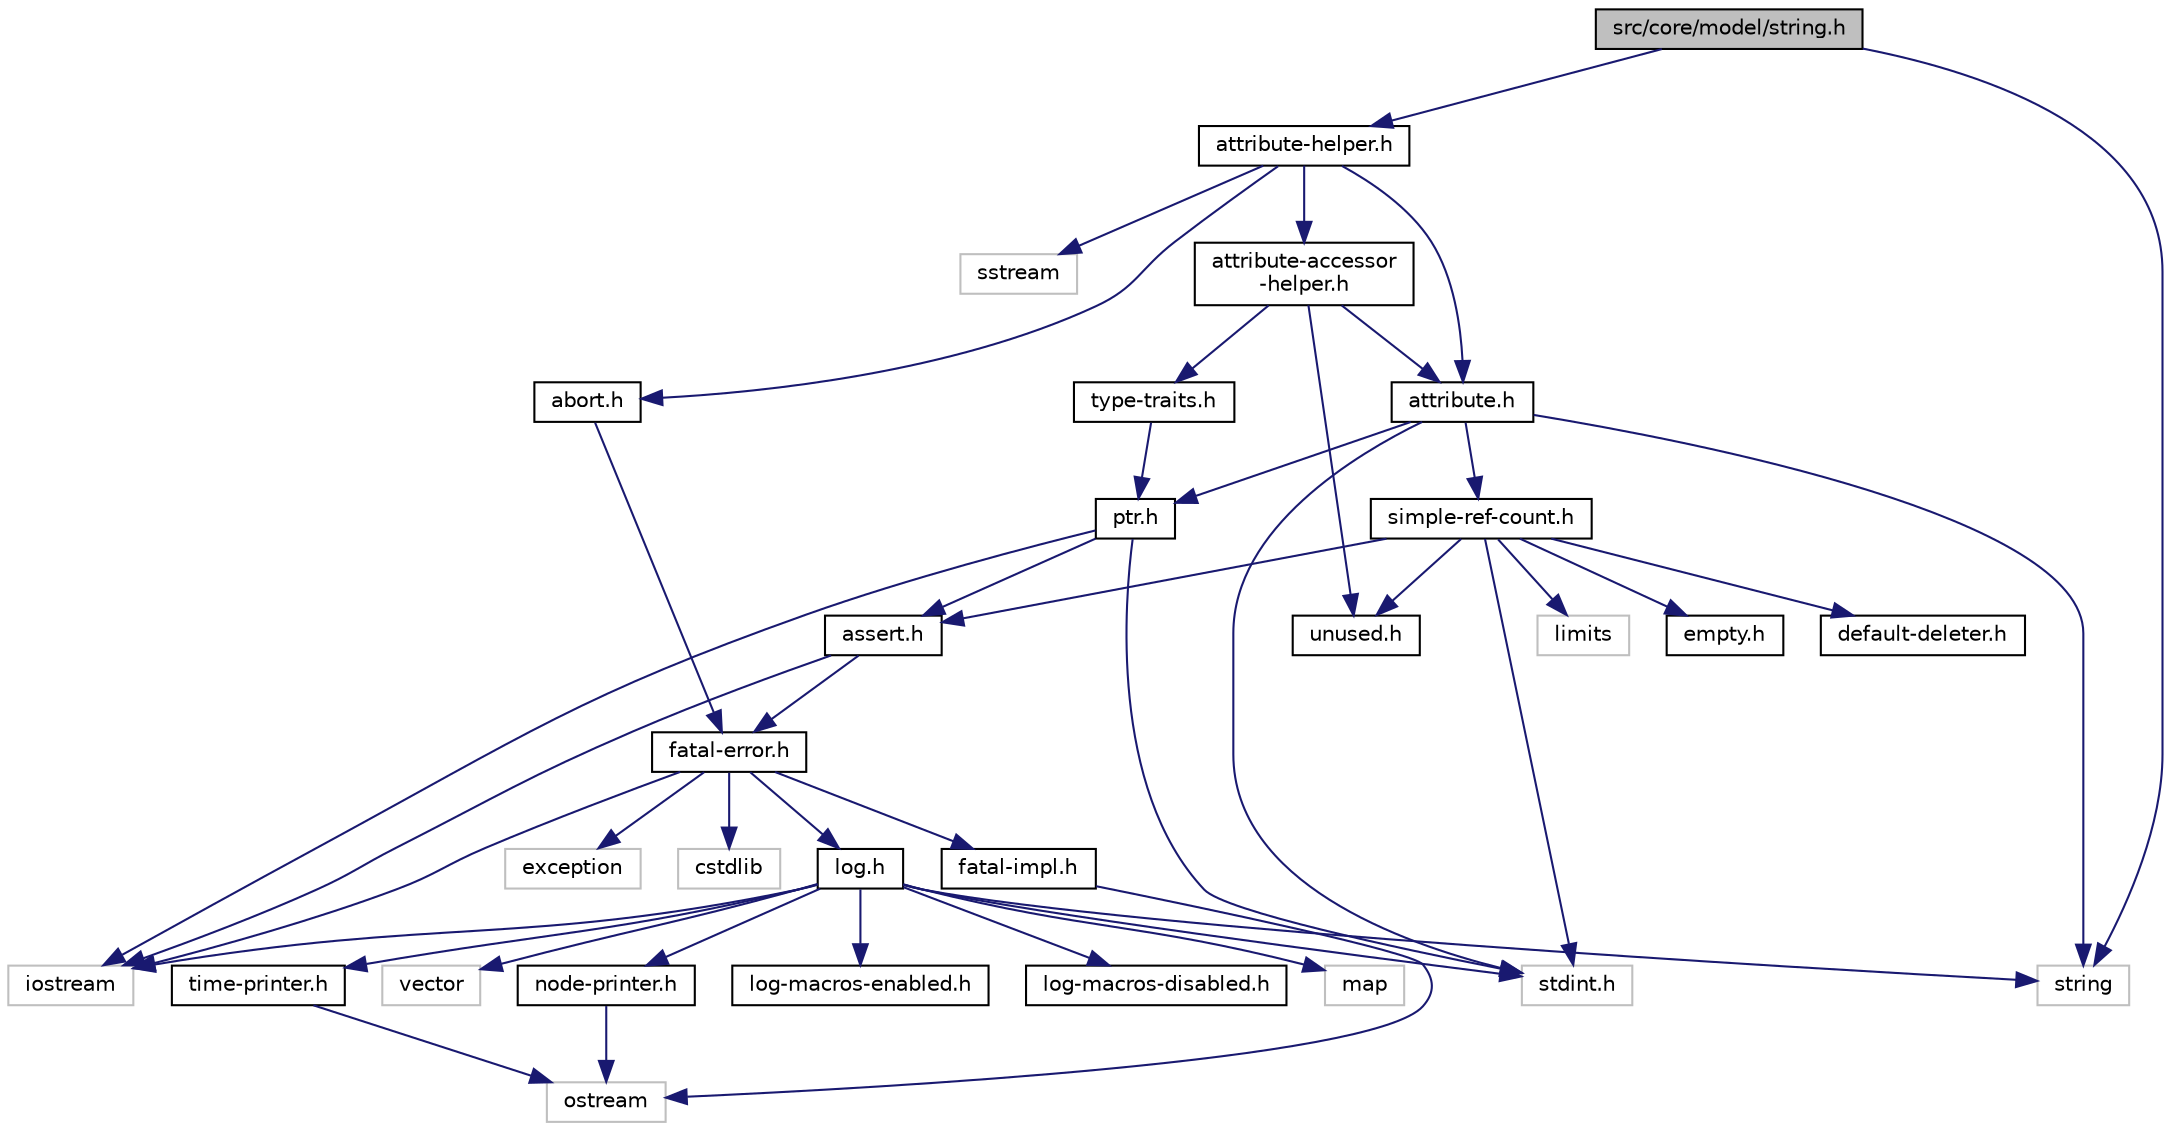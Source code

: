 digraph "src/core/model/string.h"
{
 // LATEX_PDF_SIZE
  edge [fontname="Helvetica",fontsize="10",labelfontname="Helvetica",labelfontsize="10"];
  node [fontname="Helvetica",fontsize="10",shape=record];
  Node1 [label="src/core/model/string.h",height=0.2,width=0.4,color="black", fillcolor="grey75", style="filled", fontcolor="black",tooltip="ns3::StringValue attribute value declarations."];
  Node1 -> Node2 [color="midnightblue",fontsize="10",style="solid",fontname="Helvetica"];
  Node2 [label="string",height=0.2,width=0.4,color="grey75", fillcolor="white", style="filled",tooltip=" "];
  Node1 -> Node3 [color="midnightblue",fontsize="10",style="solid",fontname="Helvetica"];
  Node3 [label="attribute-helper.h",height=0.2,width=0.4,color="black", fillcolor="white", style="filled",URL="$attribute-helper_8h.html",tooltip="Attribute helper (ATTRIBUTE_ )macros definition."];
  Node3 -> Node4 [color="midnightblue",fontsize="10",style="solid",fontname="Helvetica"];
  Node4 [label="attribute.h",height=0.2,width=0.4,color="black", fillcolor="white", style="filled",URL="$attribute_8h.html",tooltip="ns3::AttributeValue, ns3::AttributeAccessor and ns3::AttributeChecker declarations."];
  Node4 -> Node2 [color="midnightblue",fontsize="10",style="solid",fontname="Helvetica"];
  Node4 -> Node5 [color="midnightblue",fontsize="10",style="solid",fontname="Helvetica"];
  Node5 [label="stdint.h",height=0.2,width=0.4,color="grey75", fillcolor="white", style="filled",tooltip=" "];
  Node4 -> Node6 [color="midnightblue",fontsize="10",style="solid",fontname="Helvetica"];
  Node6 [label="ptr.h",height=0.2,width=0.4,color="black", fillcolor="white", style="filled",URL="$ptr_8h.html",tooltip="ns3::Ptr smart pointer declaration and implementation."];
  Node6 -> Node7 [color="midnightblue",fontsize="10",style="solid",fontname="Helvetica"];
  Node7 [label="iostream",height=0.2,width=0.4,color="grey75", fillcolor="white", style="filled",tooltip=" "];
  Node6 -> Node5 [color="midnightblue",fontsize="10",style="solid",fontname="Helvetica"];
  Node6 -> Node8 [color="midnightblue",fontsize="10",style="solid",fontname="Helvetica"];
  Node8 [label="assert.h",height=0.2,width=0.4,color="black", fillcolor="white", style="filled",URL="$assert_8h.html",tooltip="NS_ASSERT() and NS_ASSERT_MSG() macro definitions."];
  Node8 -> Node7 [color="midnightblue",fontsize="10",style="solid",fontname="Helvetica"];
  Node8 -> Node9 [color="midnightblue",fontsize="10",style="solid",fontname="Helvetica"];
  Node9 [label="fatal-error.h",height=0.2,width=0.4,color="black", fillcolor="white", style="filled",URL="$fatal-error_8h.html",tooltip="NS_FATAL_x macro definitions."];
  Node9 -> Node7 [color="midnightblue",fontsize="10",style="solid",fontname="Helvetica"];
  Node9 -> Node10 [color="midnightblue",fontsize="10",style="solid",fontname="Helvetica"];
  Node10 [label="exception",height=0.2,width=0.4,color="grey75", fillcolor="white", style="filled",tooltip=" "];
  Node9 -> Node11 [color="midnightblue",fontsize="10",style="solid",fontname="Helvetica"];
  Node11 [label="cstdlib",height=0.2,width=0.4,color="grey75", fillcolor="white", style="filled",tooltip=" "];
  Node9 -> Node12 [color="midnightblue",fontsize="10",style="solid",fontname="Helvetica"];
  Node12 [label="fatal-impl.h",height=0.2,width=0.4,color="black", fillcolor="white", style="filled",URL="$fatal-impl_8h.html",tooltip="ns3::FatalImpl::RegisterStream(), ns3::FatalImpl::UnregisterStream(), and ns3::FatalImpl::FlushStream..."];
  Node12 -> Node13 [color="midnightblue",fontsize="10",style="solid",fontname="Helvetica"];
  Node13 [label="ostream",height=0.2,width=0.4,color="grey75", fillcolor="white", style="filled",tooltip=" "];
  Node9 -> Node14 [color="midnightblue",fontsize="10",style="solid",fontname="Helvetica"];
  Node14 [label="log.h",height=0.2,width=0.4,color="black", fillcolor="white", style="filled",URL="$log_8h.html",tooltip="Debug message logging."];
  Node14 -> Node2 [color="midnightblue",fontsize="10",style="solid",fontname="Helvetica"];
  Node14 -> Node7 [color="midnightblue",fontsize="10",style="solid",fontname="Helvetica"];
  Node14 -> Node5 [color="midnightblue",fontsize="10",style="solid",fontname="Helvetica"];
  Node14 -> Node15 [color="midnightblue",fontsize="10",style="solid",fontname="Helvetica"];
  Node15 [label="map",height=0.2,width=0.4,color="grey75", fillcolor="white", style="filled",tooltip=" "];
  Node14 -> Node16 [color="midnightblue",fontsize="10",style="solid",fontname="Helvetica"];
  Node16 [label="vector",height=0.2,width=0.4,color="grey75", fillcolor="white", style="filled",tooltip=" "];
  Node14 -> Node17 [color="midnightblue",fontsize="10",style="solid",fontname="Helvetica"];
  Node17 [label="node-printer.h",height=0.2,width=0.4,color="black", fillcolor="white", style="filled",URL="$node-printer_8h.html",tooltip="Declaration of ns3::NodePrinter function pointer type and ns3::DefaultNodePrinter function."];
  Node17 -> Node13 [color="midnightblue",fontsize="10",style="solid",fontname="Helvetica"];
  Node14 -> Node18 [color="midnightblue",fontsize="10",style="solid",fontname="Helvetica"];
  Node18 [label="time-printer.h",height=0.2,width=0.4,color="black", fillcolor="white", style="filled",URL="$time-printer_8h.html",tooltip="Declaration of ns3::TimePrinter function pointer type and ns3::DefaultTimePrinter function."];
  Node18 -> Node13 [color="midnightblue",fontsize="10",style="solid",fontname="Helvetica"];
  Node14 -> Node19 [color="midnightblue",fontsize="10",style="solid",fontname="Helvetica"];
  Node19 [label="log-macros-enabled.h",height=0.2,width=0.4,color="black", fillcolor="white", style="filled",URL="$log-macros-enabled_8h.html",tooltip="NS_LOG and related logging macro definitions."];
  Node14 -> Node20 [color="midnightblue",fontsize="10",style="solid",fontname="Helvetica"];
  Node20 [label="log-macros-disabled.h",height=0.2,width=0.4,color="black", fillcolor="white", style="filled",URL="$log-macros-disabled_8h.html",tooltip="Definition of empty logging macros and the NS_LOG_NOOP_INTERNAL macro."];
  Node4 -> Node21 [color="midnightblue",fontsize="10",style="solid",fontname="Helvetica"];
  Node21 [label="simple-ref-count.h",height=0.2,width=0.4,color="black", fillcolor="white", style="filled",URL="$simple-ref-count_8h.html",tooltip="ns3::SimpleRefCount declaration and template implementation."];
  Node21 -> Node22 [color="midnightblue",fontsize="10",style="solid",fontname="Helvetica"];
  Node22 [label="empty.h",height=0.2,width=0.4,color="black", fillcolor="white", style="filled",URL="$empty_8h.html",tooltip="ns3::empty declaration, used by callbacks."];
  Node21 -> Node23 [color="midnightblue",fontsize="10",style="solid",fontname="Helvetica"];
  Node23 [label="default-deleter.h",height=0.2,width=0.4,color="black", fillcolor="white", style="filled",URL="$default-deleter_8h.html",tooltip="ns3::DefaultDeleter declaration and template implementation, for reference-counted smart pointers."];
  Node21 -> Node8 [color="midnightblue",fontsize="10",style="solid",fontname="Helvetica"];
  Node21 -> Node24 [color="midnightblue",fontsize="10",style="solid",fontname="Helvetica"];
  Node24 [label="unused.h",height=0.2,width=0.4,color="black", fillcolor="white", style="filled",URL="$unused_8h.html",tooltip="NS_UNUSED and NS_UNUSED_GLOBAL macro definitions."];
  Node21 -> Node5 [color="midnightblue",fontsize="10",style="solid",fontname="Helvetica"];
  Node21 -> Node25 [color="midnightblue",fontsize="10",style="solid",fontname="Helvetica"];
  Node25 [label="limits",height=0.2,width=0.4,color="grey75", fillcolor="white", style="filled",tooltip=" "];
  Node3 -> Node26 [color="midnightblue",fontsize="10",style="solid",fontname="Helvetica"];
  Node26 [label="attribute-accessor\l-helper.h",height=0.2,width=0.4,color="black", fillcolor="white", style="filled",URL="$attribute-accessor-helper_8h.html",tooltip="ns3::MakeAccessorHelper declarations and template implementations."];
  Node26 -> Node4 [color="midnightblue",fontsize="10",style="solid",fontname="Helvetica"];
  Node26 -> Node24 [color="midnightblue",fontsize="10",style="solid",fontname="Helvetica"];
  Node26 -> Node27 [color="midnightblue",fontsize="10",style="solid",fontname="Helvetica"];
  Node27 [label="type-traits.h",height=0.2,width=0.4,color="black", fillcolor="white", style="filled",URL="$type-traits_8h.html",tooltip="ns3::TypeTraits introspection declaration and template implementation."];
  Node27 -> Node6 [color="midnightblue",fontsize="10",style="solid",fontname="Helvetica"];
  Node3 -> Node28 [color="midnightblue",fontsize="10",style="solid",fontname="Helvetica"];
  Node28 [label="sstream",height=0.2,width=0.4,color="grey75", fillcolor="white", style="filled",tooltip=" "];
  Node3 -> Node29 [color="midnightblue",fontsize="10",style="solid",fontname="Helvetica"];
  Node29 [label="abort.h",height=0.2,width=0.4,color="black", fillcolor="white", style="filled",URL="$abort_8h.html",tooltip="NS_ABORT_x macro definitions."];
  Node29 -> Node9 [color="midnightblue",fontsize="10",style="solid",fontname="Helvetica"];
}
